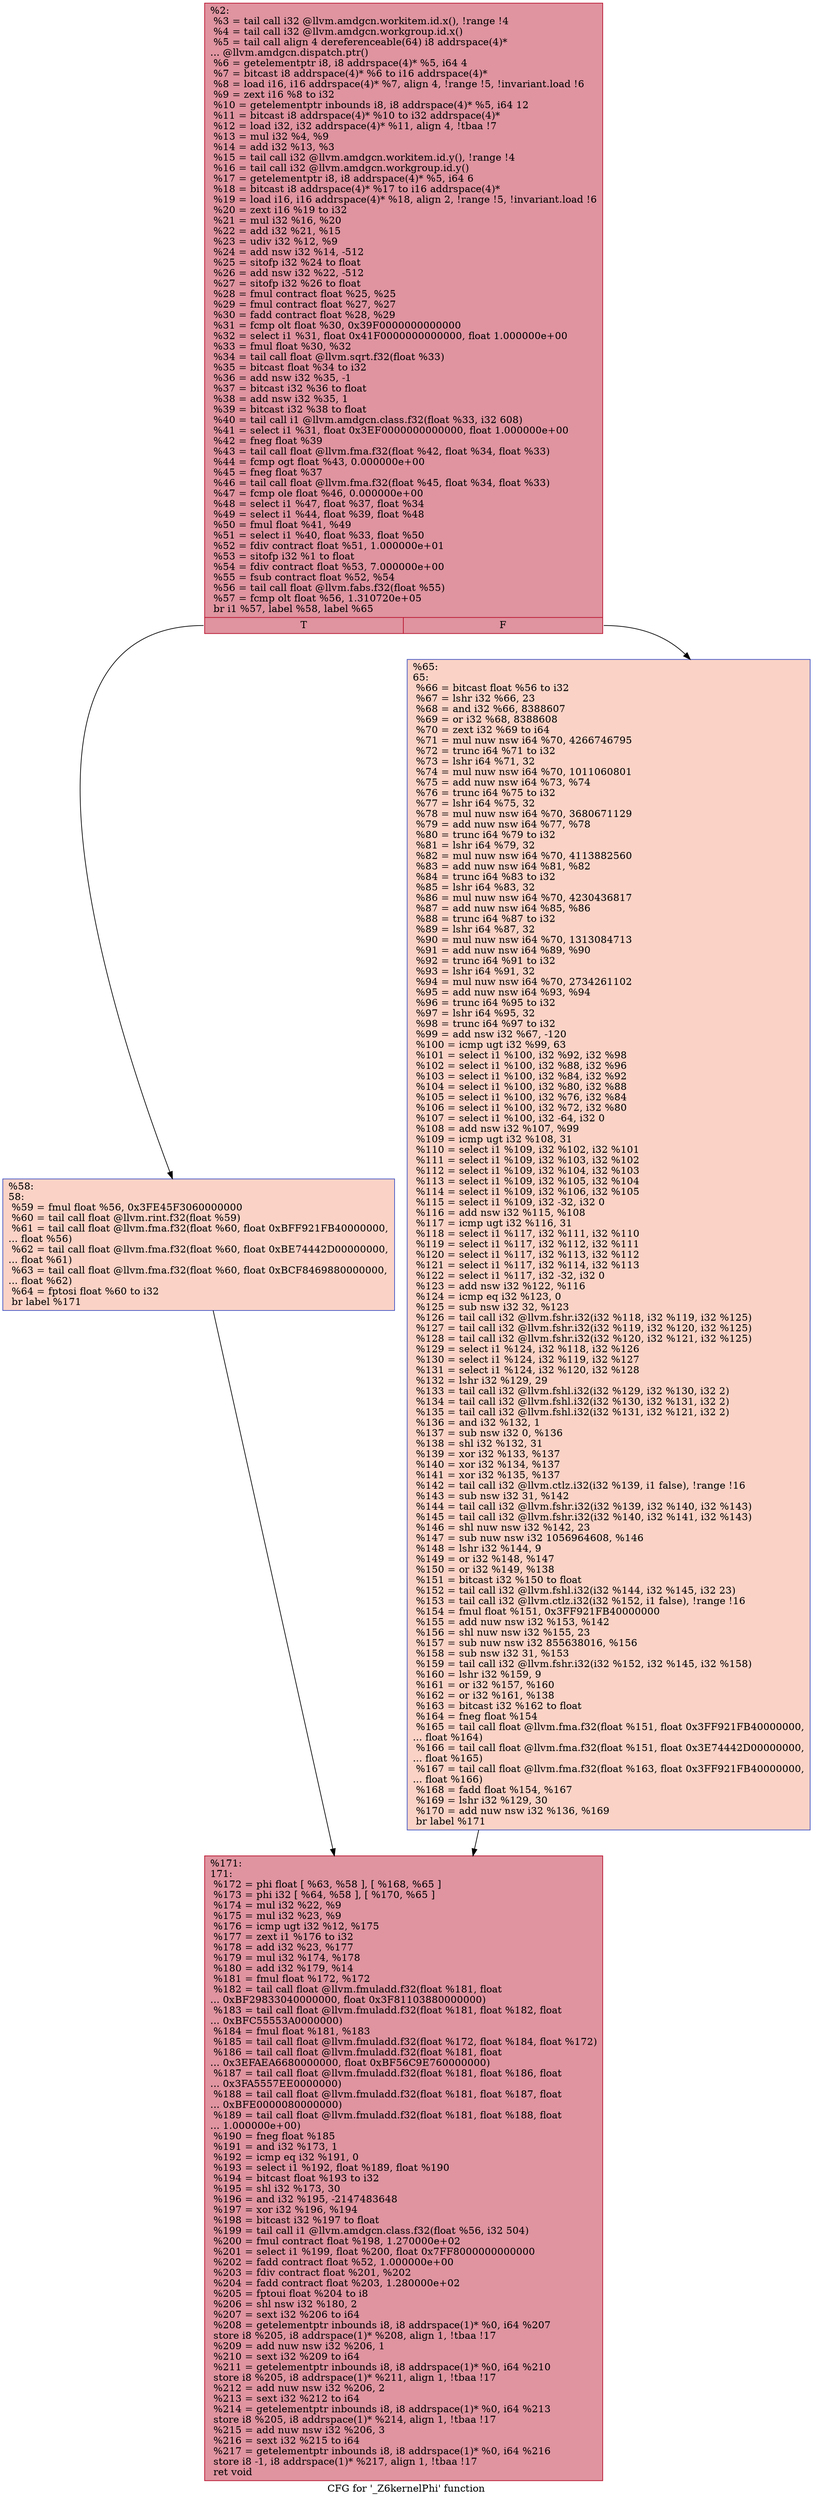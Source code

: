 digraph "CFG for '_Z6kernelPhi' function" {
	label="CFG for '_Z6kernelPhi' function";

	Node0x4c5f8e0 [shape=record,color="#b70d28ff", style=filled, fillcolor="#b70d2870",label="{%2:\l  %3 = tail call i32 @llvm.amdgcn.workitem.id.x(), !range !4\l  %4 = tail call i32 @llvm.amdgcn.workgroup.id.x()\l  %5 = tail call align 4 dereferenceable(64) i8 addrspace(4)*\l... @llvm.amdgcn.dispatch.ptr()\l  %6 = getelementptr i8, i8 addrspace(4)* %5, i64 4\l  %7 = bitcast i8 addrspace(4)* %6 to i16 addrspace(4)*\l  %8 = load i16, i16 addrspace(4)* %7, align 4, !range !5, !invariant.load !6\l  %9 = zext i16 %8 to i32\l  %10 = getelementptr inbounds i8, i8 addrspace(4)* %5, i64 12\l  %11 = bitcast i8 addrspace(4)* %10 to i32 addrspace(4)*\l  %12 = load i32, i32 addrspace(4)* %11, align 4, !tbaa !7\l  %13 = mul i32 %4, %9\l  %14 = add i32 %13, %3\l  %15 = tail call i32 @llvm.amdgcn.workitem.id.y(), !range !4\l  %16 = tail call i32 @llvm.amdgcn.workgroup.id.y()\l  %17 = getelementptr i8, i8 addrspace(4)* %5, i64 6\l  %18 = bitcast i8 addrspace(4)* %17 to i16 addrspace(4)*\l  %19 = load i16, i16 addrspace(4)* %18, align 2, !range !5, !invariant.load !6\l  %20 = zext i16 %19 to i32\l  %21 = mul i32 %16, %20\l  %22 = add i32 %21, %15\l  %23 = udiv i32 %12, %9\l  %24 = add nsw i32 %14, -512\l  %25 = sitofp i32 %24 to float\l  %26 = add nsw i32 %22, -512\l  %27 = sitofp i32 %26 to float\l  %28 = fmul contract float %25, %25\l  %29 = fmul contract float %27, %27\l  %30 = fadd contract float %28, %29\l  %31 = fcmp olt float %30, 0x39F0000000000000\l  %32 = select i1 %31, float 0x41F0000000000000, float 1.000000e+00\l  %33 = fmul float %30, %32\l  %34 = tail call float @llvm.sqrt.f32(float %33)\l  %35 = bitcast float %34 to i32\l  %36 = add nsw i32 %35, -1\l  %37 = bitcast i32 %36 to float\l  %38 = add nsw i32 %35, 1\l  %39 = bitcast i32 %38 to float\l  %40 = tail call i1 @llvm.amdgcn.class.f32(float %33, i32 608)\l  %41 = select i1 %31, float 0x3EF0000000000000, float 1.000000e+00\l  %42 = fneg float %39\l  %43 = tail call float @llvm.fma.f32(float %42, float %34, float %33)\l  %44 = fcmp ogt float %43, 0.000000e+00\l  %45 = fneg float %37\l  %46 = tail call float @llvm.fma.f32(float %45, float %34, float %33)\l  %47 = fcmp ole float %46, 0.000000e+00\l  %48 = select i1 %47, float %37, float %34\l  %49 = select i1 %44, float %39, float %48\l  %50 = fmul float %41, %49\l  %51 = select i1 %40, float %33, float %50\l  %52 = fdiv contract float %51, 1.000000e+01\l  %53 = sitofp i32 %1 to float\l  %54 = fdiv contract float %53, 7.000000e+00\l  %55 = fsub contract float %52, %54\l  %56 = tail call float @llvm.fabs.f32(float %55)\l  %57 = fcmp olt float %56, 1.310720e+05\l  br i1 %57, label %58, label %65\l|{<s0>T|<s1>F}}"];
	Node0x4c5f8e0:s0 -> Node0x4c65d30;
	Node0x4c5f8e0:s1 -> Node0x4c65dc0;
	Node0x4c65d30 [shape=record,color="#3d50c3ff", style=filled, fillcolor="#f59c7d70",label="{%58:\l58:                                               \l  %59 = fmul float %56, 0x3FE45F3060000000\l  %60 = tail call float @llvm.rint.f32(float %59)\l  %61 = tail call float @llvm.fma.f32(float %60, float 0xBFF921FB40000000,\l... float %56)\l  %62 = tail call float @llvm.fma.f32(float %60, float 0xBE74442D00000000,\l... float %61)\l  %63 = tail call float @llvm.fma.f32(float %60, float 0xBCF8469880000000,\l... float %62)\l  %64 = fptosi float %60 to i32\l  br label %171\l}"];
	Node0x4c65d30 -> Node0x4c64520;
	Node0x4c65dc0 [shape=record,color="#3d50c3ff", style=filled, fillcolor="#f59c7d70",label="{%65:\l65:                                               \l  %66 = bitcast float %56 to i32\l  %67 = lshr i32 %66, 23\l  %68 = and i32 %66, 8388607\l  %69 = or i32 %68, 8388608\l  %70 = zext i32 %69 to i64\l  %71 = mul nuw nsw i64 %70, 4266746795\l  %72 = trunc i64 %71 to i32\l  %73 = lshr i64 %71, 32\l  %74 = mul nuw nsw i64 %70, 1011060801\l  %75 = add nuw nsw i64 %73, %74\l  %76 = trunc i64 %75 to i32\l  %77 = lshr i64 %75, 32\l  %78 = mul nuw nsw i64 %70, 3680671129\l  %79 = add nuw nsw i64 %77, %78\l  %80 = trunc i64 %79 to i32\l  %81 = lshr i64 %79, 32\l  %82 = mul nuw nsw i64 %70, 4113882560\l  %83 = add nuw nsw i64 %81, %82\l  %84 = trunc i64 %83 to i32\l  %85 = lshr i64 %83, 32\l  %86 = mul nuw nsw i64 %70, 4230436817\l  %87 = add nuw nsw i64 %85, %86\l  %88 = trunc i64 %87 to i32\l  %89 = lshr i64 %87, 32\l  %90 = mul nuw nsw i64 %70, 1313084713\l  %91 = add nuw nsw i64 %89, %90\l  %92 = trunc i64 %91 to i32\l  %93 = lshr i64 %91, 32\l  %94 = mul nuw nsw i64 %70, 2734261102\l  %95 = add nuw nsw i64 %93, %94\l  %96 = trunc i64 %95 to i32\l  %97 = lshr i64 %95, 32\l  %98 = trunc i64 %97 to i32\l  %99 = add nsw i32 %67, -120\l  %100 = icmp ugt i32 %99, 63\l  %101 = select i1 %100, i32 %92, i32 %98\l  %102 = select i1 %100, i32 %88, i32 %96\l  %103 = select i1 %100, i32 %84, i32 %92\l  %104 = select i1 %100, i32 %80, i32 %88\l  %105 = select i1 %100, i32 %76, i32 %84\l  %106 = select i1 %100, i32 %72, i32 %80\l  %107 = select i1 %100, i32 -64, i32 0\l  %108 = add nsw i32 %107, %99\l  %109 = icmp ugt i32 %108, 31\l  %110 = select i1 %109, i32 %102, i32 %101\l  %111 = select i1 %109, i32 %103, i32 %102\l  %112 = select i1 %109, i32 %104, i32 %103\l  %113 = select i1 %109, i32 %105, i32 %104\l  %114 = select i1 %109, i32 %106, i32 %105\l  %115 = select i1 %109, i32 -32, i32 0\l  %116 = add nsw i32 %115, %108\l  %117 = icmp ugt i32 %116, 31\l  %118 = select i1 %117, i32 %111, i32 %110\l  %119 = select i1 %117, i32 %112, i32 %111\l  %120 = select i1 %117, i32 %113, i32 %112\l  %121 = select i1 %117, i32 %114, i32 %113\l  %122 = select i1 %117, i32 -32, i32 0\l  %123 = add nsw i32 %122, %116\l  %124 = icmp eq i32 %123, 0\l  %125 = sub nsw i32 32, %123\l  %126 = tail call i32 @llvm.fshr.i32(i32 %118, i32 %119, i32 %125)\l  %127 = tail call i32 @llvm.fshr.i32(i32 %119, i32 %120, i32 %125)\l  %128 = tail call i32 @llvm.fshr.i32(i32 %120, i32 %121, i32 %125)\l  %129 = select i1 %124, i32 %118, i32 %126\l  %130 = select i1 %124, i32 %119, i32 %127\l  %131 = select i1 %124, i32 %120, i32 %128\l  %132 = lshr i32 %129, 29\l  %133 = tail call i32 @llvm.fshl.i32(i32 %129, i32 %130, i32 2)\l  %134 = tail call i32 @llvm.fshl.i32(i32 %130, i32 %131, i32 2)\l  %135 = tail call i32 @llvm.fshl.i32(i32 %131, i32 %121, i32 2)\l  %136 = and i32 %132, 1\l  %137 = sub nsw i32 0, %136\l  %138 = shl i32 %132, 31\l  %139 = xor i32 %133, %137\l  %140 = xor i32 %134, %137\l  %141 = xor i32 %135, %137\l  %142 = tail call i32 @llvm.ctlz.i32(i32 %139, i1 false), !range !16\l  %143 = sub nsw i32 31, %142\l  %144 = tail call i32 @llvm.fshr.i32(i32 %139, i32 %140, i32 %143)\l  %145 = tail call i32 @llvm.fshr.i32(i32 %140, i32 %141, i32 %143)\l  %146 = shl nuw nsw i32 %142, 23\l  %147 = sub nuw nsw i32 1056964608, %146\l  %148 = lshr i32 %144, 9\l  %149 = or i32 %148, %147\l  %150 = or i32 %149, %138\l  %151 = bitcast i32 %150 to float\l  %152 = tail call i32 @llvm.fshl.i32(i32 %144, i32 %145, i32 23)\l  %153 = tail call i32 @llvm.ctlz.i32(i32 %152, i1 false), !range !16\l  %154 = fmul float %151, 0x3FF921FB40000000\l  %155 = add nuw nsw i32 %153, %142\l  %156 = shl nuw nsw i32 %155, 23\l  %157 = sub nuw nsw i32 855638016, %156\l  %158 = sub nsw i32 31, %153\l  %159 = tail call i32 @llvm.fshr.i32(i32 %152, i32 %145, i32 %158)\l  %160 = lshr i32 %159, 9\l  %161 = or i32 %157, %160\l  %162 = or i32 %161, %138\l  %163 = bitcast i32 %162 to float\l  %164 = fneg float %154\l  %165 = tail call float @llvm.fma.f32(float %151, float 0x3FF921FB40000000,\l... float %164)\l  %166 = tail call float @llvm.fma.f32(float %151, float 0x3E74442D00000000,\l... float %165)\l  %167 = tail call float @llvm.fma.f32(float %163, float 0x3FF921FB40000000,\l... float %166)\l  %168 = fadd float %154, %167\l  %169 = lshr i32 %129, 30\l  %170 = add nuw nsw i32 %136, %169\l  br label %171\l}"];
	Node0x4c65dc0 -> Node0x4c64520;
	Node0x4c64520 [shape=record,color="#b70d28ff", style=filled, fillcolor="#b70d2870",label="{%171:\l171:                                              \l  %172 = phi float [ %63, %58 ], [ %168, %65 ]\l  %173 = phi i32 [ %64, %58 ], [ %170, %65 ]\l  %174 = mul i32 %22, %9\l  %175 = mul i32 %23, %9\l  %176 = icmp ugt i32 %12, %175\l  %177 = zext i1 %176 to i32\l  %178 = add i32 %23, %177\l  %179 = mul i32 %174, %178\l  %180 = add i32 %179, %14\l  %181 = fmul float %172, %172\l  %182 = tail call float @llvm.fmuladd.f32(float %181, float\l... 0xBF29833040000000, float 0x3F81103880000000)\l  %183 = tail call float @llvm.fmuladd.f32(float %181, float %182, float\l... 0xBFC55553A0000000)\l  %184 = fmul float %181, %183\l  %185 = tail call float @llvm.fmuladd.f32(float %172, float %184, float %172)\l  %186 = tail call float @llvm.fmuladd.f32(float %181, float\l... 0x3EFAEA6680000000, float 0xBF56C9E760000000)\l  %187 = tail call float @llvm.fmuladd.f32(float %181, float %186, float\l... 0x3FA5557EE0000000)\l  %188 = tail call float @llvm.fmuladd.f32(float %181, float %187, float\l... 0xBFE0000080000000)\l  %189 = tail call float @llvm.fmuladd.f32(float %181, float %188, float\l... 1.000000e+00)\l  %190 = fneg float %185\l  %191 = and i32 %173, 1\l  %192 = icmp eq i32 %191, 0\l  %193 = select i1 %192, float %189, float %190\l  %194 = bitcast float %193 to i32\l  %195 = shl i32 %173, 30\l  %196 = and i32 %195, -2147483648\l  %197 = xor i32 %196, %194\l  %198 = bitcast i32 %197 to float\l  %199 = tail call i1 @llvm.amdgcn.class.f32(float %56, i32 504)\l  %200 = fmul contract float %198, 1.270000e+02\l  %201 = select i1 %199, float %200, float 0x7FF8000000000000\l  %202 = fadd contract float %52, 1.000000e+00\l  %203 = fdiv contract float %201, %202\l  %204 = fadd contract float %203, 1.280000e+02\l  %205 = fptoui float %204 to i8\l  %206 = shl nsw i32 %180, 2\l  %207 = sext i32 %206 to i64\l  %208 = getelementptr inbounds i8, i8 addrspace(1)* %0, i64 %207\l  store i8 %205, i8 addrspace(1)* %208, align 1, !tbaa !17\l  %209 = add nuw nsw i32 %206, 1\l  %210 = sext i32 %209 to i64\l  %211 = getelementptr inbounds i8, i8 addrspace(1)* %0, i64 %210\l  store i8 %205, i8 addrspace(1)* %211, align 1, !tbaa !17\l  %212 = add nuw nsw i32 %206, 2\l  %213 = sext i32 %212 to i64\l  %214 = getelementptr inbounds i8, i8 addrspace(1)* %0, i64 %213\l  store i8 %205, i8 addrspace(1)* %214, align 1, !tbaa !17\l  %215 = add nuw nsw i32 %206, 3\l  %216 = sext i32 %215 to i64\l  %217 = getelementptr inbounds i8, i8 addrspace(1)* %0, i64 %216\l  store i8 -1, i8 addrspace(1)* %217, align 1, !tbaa !17\l  ret void\l}"];
}
